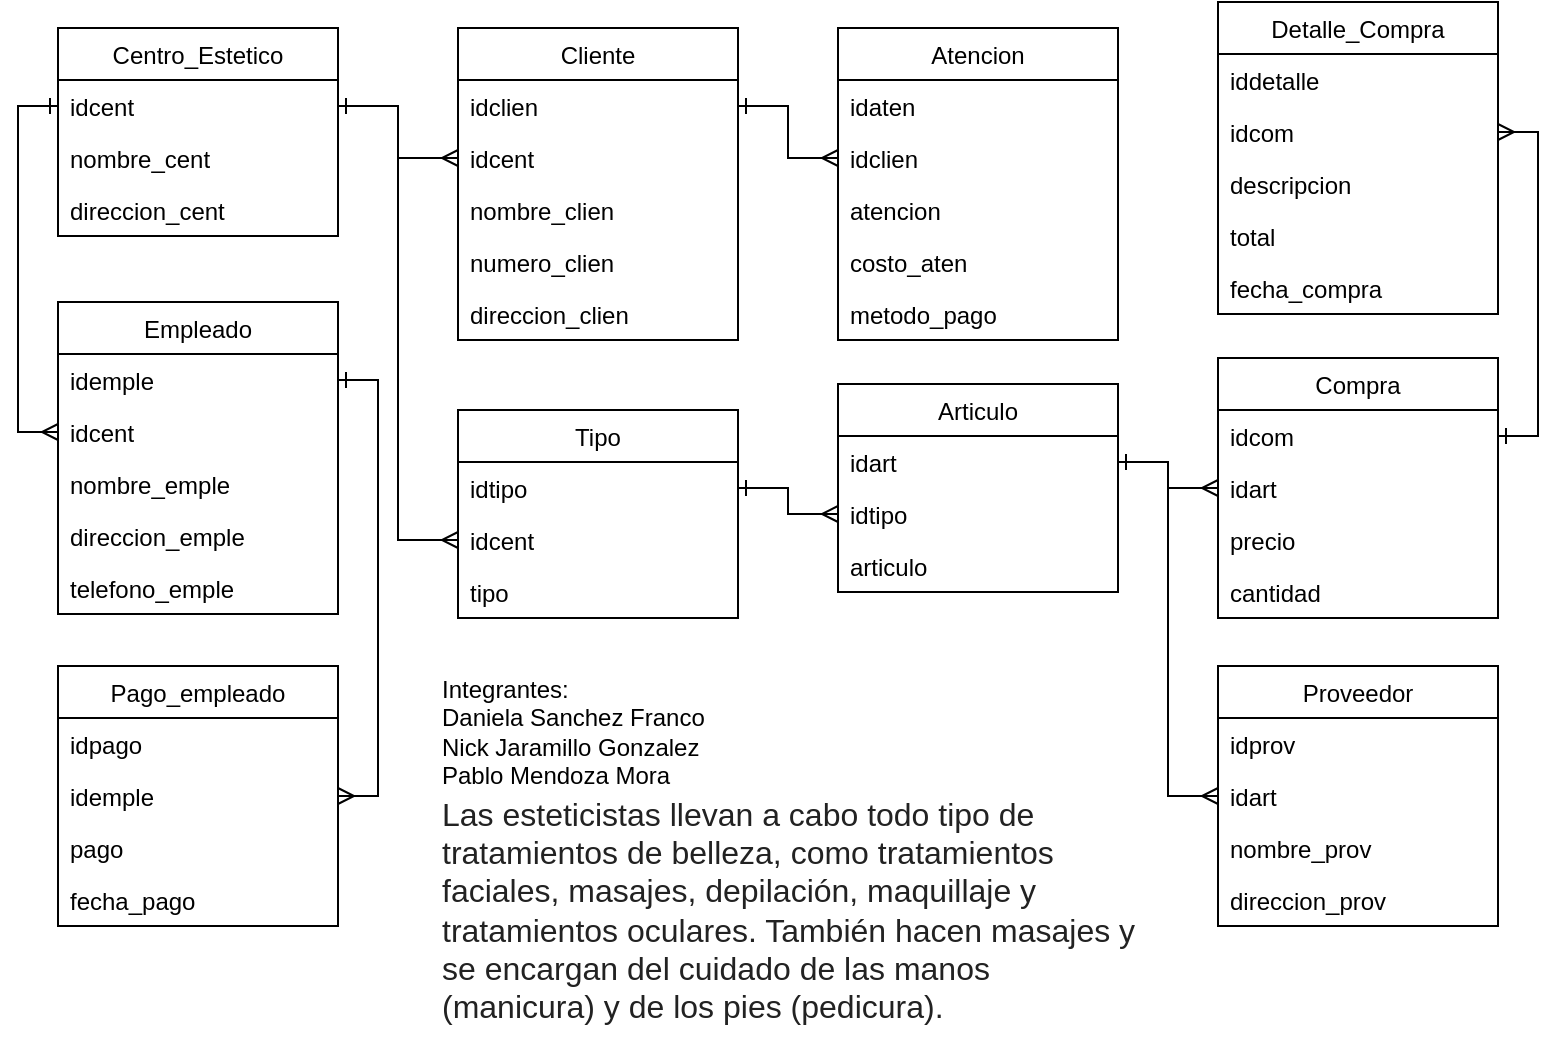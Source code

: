 <mxfile version="13.6.2" type="device"><diagram id="fXzpSajJcS-YKWXe8JEW" name="Page-1"><mxGraphModel dx="782" dy="706" grid="1" gridSize="10" guides="1" tooltips="1" connect="1" arrows="1" fold="1" page="1" pageScale="1" pageWidth="1654" pageHeight="2336" math="0" shadow="0"><root><mxCell id="0"/><mxCell id="1" parent="0"/><mxCell id="fHpfpGWmAlsZNBXgfQSd-3" value="&lt;span style=&quot;color: rgb(34 , 34 , 34) ; font-family: &amp;#34;arial&amp;#34; , sans-serif ; font-size: 16px ; font-style: normal ; letter-spacing: normal ; text-align: left ; text-indent: 0px ; text-transform: none ; word-spacing: 0px ; background-color: rgb(255 , 255 , 255) ; display: inline ; float: none&quot;&gt;Las esteticistas llevan a cabo todo tipo de tratamientos de belleza, como tratamientos faciales, masajes, depilación, maquillaje y tratamientos oculares. También hacen masajes y se&lt;/span&gt;&lt;span style=&quot;color: rgb(34 , 34 , 34) ; font-family: &amp;#34;arial&amp;#34; , sans-serif ; font-size: 16px ; font-style: normal ; font-weight: 400 ; letter-spacing: normal ; text-align: left ; text-indent: 0px ; text-transform: none ; word-spacing: 0px ; background-color: rgb(255 , 255 , 255) ; display: inline ; float: none&quot;&gt;&lt;span&gt;&amp;nbsp;&lt;/span&gt;encargan del cuidado de las manos (manicura) y de los pies (pedicura).&lt;/span&gt;" style="text;whiteSpace=wrap;html=1;" parent="1" vertex="1"><mxGeometry x="770" y="440" width="350" height="128.5" as="geometry"/></mxCell><mxCell id="9OGoMY7235i-7GJWD0QQ-28" value="Integrantes:&lt;br&gt;Daniela Sanchez Franco&lt;br&gt;Nick Jaramillo Gonzalez&lt;br&gt;Pablo Mendoza Mora" style="text;whiteSpace=wrap;html=1;" parent="1" vertex="1"><mxGeometry x="770" y="380" width="150" height="70" as="geometry"/></mxCell><mxCell id="iUiFNId3uIP_H5xXV-gQ-16" style="edgeStyle=orthogonalEdgeStyle;rounded=0;orthogonalLoop=1;jettySize=auto;html=1;exitX=0;exitY=0.5;exitDx=0;exitDy=0;entryX=0;entryY=0.5;entryDx=0;entryDy=0;endArrow=ERmany;endFill=0;startArrow=ERone;startFill=0;" parent="1" source="h3nMFNdH1yagTJmf40ca-8" target="h3nMFNdH1yagTJmf40ca-19" edge="1"><mxGeometry relative="1" as="geometry"/></mxCell><mxCell id="h3nMFNdH1yagTJmf40ca-7" value="Centro_Estetico" style="swimlane;fontStyle=0;childLayout=stackLayout;horizontal=1;startSize=26;fillColor=none;horizontalStack=0;resizeParent=1;resizeParentMax=0;resizeLast=0;collapsible=1;marginBottom=0;" parent="1" vertex="1"><mxGeometry x="580" y="63" width="140" height="104" as="geometry"/></mxCell><mxCell id="h3nMFNdH1yagTJmf40ca-8" value="idcent" style="text;strokeColor=none;fillColor=none;align=left;verticalAlign=top;spacingLeft=4;spacingRight=4;overflow=hidden;rotatable=0;points=[[0,0.5],[1,0.5]];portConstraint=eastwest;" parent="h3nMFNdH1yagTJmf40ca-7" vertex="1"><mxGeometry y="26" width="140" height="26" as="geometry"/></mxCell><mxCell id="h3nMFNdH1yagTJmf40ca-9" value="nombre_cent" style="text;strokeColor=none;fillColor=none;align=left;verticalAlign=top;spacingLeft=4;spacingRight=4;overflow=hidden;rotatable=0;points=[[0,0.5],[1,0.5]];portConstraint=eastwest;" parent="h3nMFNdH1yagTJmf40ca-7" vertex="1"><mxGeometry y="52" width="140" height="26" as="geometry"/></mxCell><mxCell id="h3nMFNdH1yagTJmf40ca-10" value="direccion_cent" style="text;strokeColor=none;fillColor=none;align=left;verticalAlign=top;spacingLeft=4;spacingRight=4;overflow=hidden;rotatable=0;points=[[0,0.5],[1,0.5]];portConstraint=eastwest;" parent="h3nMFNdH1yagTJmf40ca-7" vertex="1"><mxGeometry y="78" width="140" height="26" as="geometry"/></mxCell><mxCell id="h3nMFNdH1yagTJmf40ca-17" value="Empleado" style="swimlane;fontStyle=0;childLayout=stackLayout;horizontal=1;startSize=26;fillColor=none;horizontalStack=0;resizeParent=1;resizeParentMax=0;resizeLast=0;collapsible=1;marginBottom=0;" parent="1" vertex="1"><mxGeometry x="580" y="200" width="140" height="156" as="geometry"/></mxCell><mxCell id="h3nMFNdH1yagTJmf40ca-18" value="idemple" style="text;strokeColor=none;fillColor=none;align=left;verticalAlign=top;spacingLeft=4;spacingRight=4;overflow=hidden;rotatable=0;points=[[0,0.5],[1,0.5]];portConstraint=eastwest;" parent="h3nMFNdH1yagTJmf40ca-17" vertex="1"><mxGeometry y="26" width="140" height="26" as="geometry"/></mxCell><mxCell id="h3nMFNdH1yagTJmf40ca-19" value="idcent" style="text;strokeColor=none;fillColor=none;align=left;verticalAlign=top;spacingLeft=4;spacingRight=4;overflow=hidden;rotatable=0;points=[[0,0.5],[1,0.5]];portConstraint=eastwest;" parent="h3nMFNdH1yagTJmf40ca-17" vertex="1"><mxGeometry y="52" width="140" height="26" as="geometry"/></mxCell><mxCell id="h3nMFNdH1yagTJmf40ca-20" value="nombre_emple" style="text;strokeColor=none;fillColor=none;align=left;verticalAlign=top;spacingLeft=4;spacingRight=4;overflow=hidden;rotatable=0;points=[[0,0.5],[1,0.5]];portConstraint=eastwest;" parent="h3nMFNdH1yagTJmf40ca-17" vertex="1"><mxGeometry y="78" width="140" height="26" as="geometry"/></mxCell><mxCell id="h3nMFNdH1yagTJmf40ca-21" value="direccion_emple" style="text;strokeColor=none;fillColor=none;align=left;verticalAlign=top;spacingLeft=4;spacingRight=4;overflow=hidden;rotatable=0;points=[[0,0.5],[1,0.5]];portConstraint=eastwest;" parent="h3nMFNdH1yagTJmf40ca-17" vertex="1"><mxGeometry y="104" width="140" height="26" as="geometry"/></mxCell><mxCell id="fHpfpGWmAlsZNBXgfQSd-2" value="telefono_emple" style="text;strokeColor=none;fillColor=none;align=left;verticalAlign=top;spacingLeft=4;spacingRight=4;overflow=hidden;rotatable=0;points=[[0,0.5],[1,0.5]];portConstraint=eastwest;" parent="h3nMFNdH1yagTJmf40ca-17" vertex="1"><mxGeometry y="130" width="140" height="26" as="geometry"/></mxCell><mxCell id="iUiFNId3uIP_H5xXV-gQ-29" style="edgeStyle=orthogonalEdgeStyle;rounded=0;orthogonalLoop=1;jettySize=auto;html=1;exitX=1;exitY=0.5;exitDx=0;exitDy=0;entryX=1;entryY=0.5;entryDx=0;entryDy=0;startArrow=ERone;startFill=0;endArrow=ERmany;endFill=0;" parent="1" source="h3nMFNdH1yagTJmf40ca-18" target="h3nMFNdH1yagTJmf40ca-44" edge="1"><mxGeometry relative="1" as="geometry"/></mxCell><mxCell id="iUiFNId3uIP_H5xXV-gQ-30" style="edgeStyle=orthogonalEdgeStyle;rounded=0;orthogonalLoop=1;jettySize=auto;html=1;exitX=1;exitY=0.5;exitDx=0;exitDy=0;entryX=0;entryY=0.5;entryDx=0;entryDy=0;startArrow=ERone;startFill=0;endArrow=ERmany;endFill=0;" parent="1" source="h3nMFNdH1yagTJmf40ca-8" target="iUiFNId3uIP_H5xXV-gQ-23" edge="1"><mxGeometry relative="1" as="geometry"/></mxCell><mxCell id="iUiFNId3uIP_H5xXV-gQ-31" style="edgeStyle=orthogonalEdgeStyle;rounded=0;orthogonalLoop=1;jettySize=auto;html=1;exitX=1;exitY=0.5;exitDx=0;exitDy=0;entryX=0;entryY=0.5;entryDx=0;entryDy=0;startArrow=ERone;startFill=0;endArrow=ERmany;endFill=0;" parent="1" source="h3nMFNdH1yagTJmf40ca-33" target="iUiFNId3uIP_H5xXV-gQ-4" edge="1"><mxGeometry relative="1" as="geometry"/></mxCell><mxCell id="h3nMFNdH1yagTJmf40ca-42" value="Pago_empleado" style="swimlane;fontStyle=0;childLayout=stackLayout;horizontal=1;startSize=26;fillColor=none;horizontalStack=0;resizeParent=1;resizeParentMax=0;resizeLast=0;collapsible=1;marginBottom=0;" parent="1" vertex="1"><mxGeometry x="580" y="382" width="140" height="130" as="geometry"/></mxCell><mxCell id="h3nMFNdH1yagTJmf40ca-43" value="idpago" style="text;strokeColor=none;fillColor=none;align=left;verticalAlign=top;spacingLeft=4;spacingRight=4;overflow=hidden;rotatable=0;points=[[0,0.5],[1,0.5]];portConstraint=eastwest;" parent="h3nMFNdH1yagTJmf40ca-42" vertex="1"><mxGeometry y="26" width="140" height="26" as="geometry"/></mxCell><mxCell id="h3nMFNdH1yagTJmf40ca-44" value="idemple" style="text;strokeColor=none;fillColor=none;align=left;verticalAlign=top;spacingLeft=4;spacingRight=4;overflow=hidden;rotatable=0;points=[[0,0.5],[1,0.5]];portConstraint=eastwest;" parent="h3nMFNdH1yagTJmf40ca-42" vertex="1"><mxGeometry y="52" width="140" height="26" as="geometry"/></mxCell><mxCell id="iUiFNId3uIP_H5xXV-gQ-2" value="pago" style="text;strokeColor=none;fillColor=none;align=left;verticalAlign=top;spacingLeft=4;spacingRight=4;overflow=hidden;rotatable=0;points=[[0,0.5],[1,0.5]];portConstraint=eastwest;" parent="h3nMFNdH1yagTJmf40ca-42" vertex="1"><mxGeometry y="78" width="140" height="26" as="geometry"/></mxCell><mxCell id="iUiFNId3uIP_H5xXV-gQ-40" value="fecha_pago" style="text;strokeColor=none;fillColor=none;align=left;verticalAlign=top;spacingLeft=4;spacingRight=4;overflow=hidden;rotatable=0;points=[[0,0.5],[1,0.5]];portConstraint=eastwest;" parent="h3nMFNdH1yagTJmf40ca-42" vertex="1"><mxGeometry y="104" width="140" height="26" as="geometry"/></mxCell><mxCell id="h3nMFNdH1yagTJmf40ca-32" value="Cliente" style="swimlane;fontStyle=0;childLayout=stackLayout;horizontal=1;startSize=26;fillColor=none;horizontalStack=0;resizeParent=1;resizeParentMax=0;resizeLast=0;collapsible=1;marginBottom=0;" parent="1" vertex="1"><mxGeometry x="780" y="63" width="140" height="156" as="geometry"/></mxCell><mxCell id="h3nMFNdH1yagTJmf40ca-33" value="idclien" style="text;strokeColor=none;fillColor=none;align=left;verticalAlign=top;spacingLeft=4;spacingRight=4;overflow=hidden;rotatable=0;points=[[0,0.5],[1,0.5]];portConstraint=eastwest;" parent="h3nMFNdH1yagTJmf40ca-32" vertex="1"><mxGeometry y="26" width="140" height="26" as="geometry"/></mxCell><mxCell id="iUiFNId3uIP_H5xXV-gQ-23" value="idcent" style="text;strokeColor=none;fillColor=none;align=left;verticalAlign=top;spacingLeft=4;spacingRight=4;overflow=hidden;rotatable=0;points=[[0,0.5],[1,0.5]];portConstraint=eastwest;" parent="h3nMFNdH1yagTJmf40ca-32" vertex="1"><mxGeometry y="52" width="140" height="26" as="geometry"/></mxCell><mxCell id="h3nMFNdH1yagTJmf40ca-34" value="nombre_clien" style="text;strokeColor=none;fillColor=none;align=left;verticalAlign=top;spacingLeft=4;spacingRight=4;overflow=hidden;rotatable=0;points=[[0,0.5],[1,0.5]];portConstraint=eastwest;" parent="h3nMFNdH1yagTJmf40ca-32" vertex="1"><mxGeometry y="78" width="140" height="26" as="geometry"/></mxCell><mxCell id="h3nMFNdH1yagTJmf40ca-35" value="numero_clien" style="text;strokeColor=none;fillColor=none;align=left;verticalAlign=top;spacingLeft=4;spacingRight=4;overflow=hidden;rotatable=0;points=[[0,0.5],[1,0.5]];portConstraint=eastwest;" parent="h3nMFNdH1yagTJmf40ca-32" vertex="1"><mxGeometry y="104" width="140" height="26" as="geometry"/></mxCell><mxCell id="h3nMFNdH1yagTJmf40ca-36" value="direccion_clien" style="text;strokeColor=none;fillColor=none;align=left;verticalAlign=top;spacingLeft=4;spacingRight=4;overflow=hidden;rotatable=0;points=[[0,0.5],[1,0.5]];portConstraint=eastwest;" parent="h3nMFNdH1yagTJmf40ca-32" vertex="1"><mxGeometry y="130" width="140" height="26" as="geometry"/></mxCell><mxCell id="h3nMFNdH1yagTJmf40ca-52" value="Atencion" style="swimlane;fontStyle=0;childLayout=stackLayout;horizontal=1;startSize=26;fillColor=none;horizontalStack=0;resizeParent=1;resizeParentMax=0;resizeLast=0;collapsible=1;marginBottom=0;" parent="1" vertex="1"><mxGeometry x="970" y="63" width="140" height="156" as="geometry"/></mxCell><mxCell id="h3nMFNdH1yagTJmf40ca-53" value="idaten" style="text;strokeColor=none;fillColor=none;align=left;verticalAlign=top;spacingLeft=4;spacingRight=4;overflow=hidden;rotatable=0;points=[[0,0.5],[1,0.5]];portConstraint=eastwest;" parent="h3nMFNdH1yagTJmf40ca-52" vertex="1"><mxGeometry y="26" width="140" height="26" as="geometry"/></mxCell><mxCell id="iUiFNId3uIP_H5xXV-gQ-4" value="idclien" style="text;strokeColor=none;fillColor=none;align=left;verticalAlign=top;spacingLeft=4;spacingRight=4;overflow=hidden;rotatable=0;points=[[0,0.5],[1,0.5]];portConstraint=eastwest;" parent="h3nMFNdH1yagTJmf40ca-52" vertex="1"><mxGeometry y="52" width="140" height="26" as="geometry"/></mxCell><mxCell id="m5xm6onwGcb-c_bMZ4bw-4" value="atencion" style="text;strokeColor=none;fillColor=none;align=left;verticalAlign=top;spacingLeft=4;spacingRight=4;overflow=hidden;rotatable=0;points=[[0,0.5],[1,0.5]];portConstraint=eastwest;" parent="h3nMFNdH1yagTJmf40ca-52" vertex="1"><mxGeometry y="78" width="140" height="26" as="geometry"/></mxCell><mxCell id="h3nMFNdH1yagTJmf40ca-55" value="costo_aten" style="text;strokeColor=none;fillColor=none;align=left;verticalAlign=top;spacingLeft=4;spacingRight=4;overflow=hidden;rotatable=0;points=[[0,0.5],[1,0.5]];portConstraint=eastwest;" parent="h3nMFNdH1yagTJmf40ca-52" vertex="1"><mxGeometry y="104" width="140" height="26" as="geometry"/></mxCell><mxCell id="h3nMFNdH1yagTJmf40ca-56" value="metodo_pago" style="text;strokeColor=none;fillColor=none;align=left;verticalAlign=top;spacingLeft=4;spacingRight=4;overflow=hidden;rotatable=0;points=[[0,0.5],[1,0.5]];portConstraint=eastwest;" parent="h3nMFNdH1yagTJmf40ca-52" vertex="1"><mxGeometry y="130" width="140" height="26" as="geometry"/></mxCell><mxCell id="iUiFNId3uIP_H5xXV-gQ-7" value="Tipo" style="swimlane;fontStyle=0;childLayout=stackLayout;horizontal=1;startSize=26;fillColor=none;horizontalStack=0;resizeParent=1;resizeParentMax=0;resizeLast=0;collapsible=1;marginBottom=0;" parent="1" vertex="1"><mxGeometry x="780" y="254" width="140" height="104" as="geometry"/></mxCell><mxCell id="iUiFNId3uIP_H5xXV-gQ-8" value="idtipo" style="text;strokeColor=none;fillColor=none;align=left;verticalAlign=top;spacingLeft=4;spacingRight=4;overflow=hidden;rotatable=0;points=[[0,0.5],[1,0.5]];portConstraint=eastwest;" parent="iUiFNId3uIP_H5xXV-gQ-7" vertex="1"><mxGeometry y="26" width="140" height="26" as="geometry"/></mxCell><mxCell id="m5xm6onwGcb-c_bMZ4bw-8" value="idcent" style="text;strokeColor=none;fillColor=none;align=left;verticalAlign=top;spacingLeft=4;spacingRight=4;overflow=hidden;rotatable=0;points=[[0,0.5],[1,0.5]];portConstraint=eastwest;" parent="iUiFNId3uIP_H5xXV-gQ-7" vertex="1"><mxGeometry y="52" width="140" height="26" as="geometry"/></mxCell><mxCell id="m5xm6onwGcb-c_bMZ4bw-5" value="tipo" style="text;strokeColor=none;fillColor=none;align=left;verticalAlign=top;spacingLeft=4;spacingRight=4;overflow=hidden;rotatable=0;points=[[0,0.5],[1,0.5]];portConstraint=eastwest;" parent="iUiFNId3uIP_H5xXV-gQ-7" vertex="1"><mxGeometry y="78" width="140" height="26" as="geometry"/></mxCell><mxCell id="m5xm6onwGcb-c_bMZ4bw-17" style="edgeStyle=orthogonalEdgeStyle;rounded=0;orthogonalLoop=1;jettySize=auto;html=1;exitX=1;exitY=0.5;exitDx=0;exitDy=0;entryX=0;entryY=0.5;entryDx=0;entryDy=0;startArrow=ERone;startFill=0;endArrow=ERmany;endFill=0;" parent="1" source="h3nMFNdH1yagTJmf40ca-8" target="m5xm6onwGcb-c_bMZ4bw-8" edge="1"><mxGeometry relative="1" as="geometry"/></mxCell><mxCell id="m5xm6onwGcb-c_bMZ4bw-18" style="edgeStyle=orthogonalEdgeStyle;rounded=0;orthogonalLoop=1;jettySize=auto;html=1;exitX=1;exitY=0.5;exitDx=0;exitDy=0;entryX=0;entryY=0.5;entryDx=0;entryDy=0;startArrow=ERone;startFill=0;endArrow=ERmany;endFill=0;" parent="1" source="iUiFNId3uIP_H5xXV-gQ-8" target="iUiFNId3uIP_H5xXV-gQ-15" edge="1"><mxGeometry relative="1" as="geometry"/></mxCell><mxCell id="m5xm6onwGcb-c_bMZ4bw-25" style="edgeStyle=orthogonalEdgeStyle;rounded=0;orthogonalLoop=1;jettySize=auto;html=1;exitX=1;exitY=0.5;exitDx=0;exitDy=0;entryX=0;entryY=0.5;entryDx=0;entryDy=0;startArrow=ERone;startFill=0;endArrow=ERmany;endFill=0;" parent="1" source="h3nMFNdH1yagTJmf40ca-38" target="m5xm6onwGcb-c_bMZ4bw-1" edge="1"><mxGeometry relative="1" as="geometry"/></mxCell><mxCell id="m5xm6onwGcb-c_bMZ4bw-26" style="edgeStyle=orthogonalEdgeStyle;rounded=0;orthogonalLoop=1;jettySize=auto;html=1;exitX=1;exitY=0.5;exitDx=0;exitDy=0;entryX=0;entryY=0.5;entryDx=0;entryDy=0;startArrow=ERone;startFill=0;endArrow=ERmany;endFill=0;" parent="1" source="h3nMFNdH1yagTJmf40ca-38" target="h3nMFNdH1yagTJmf40ca-25" edge="1"><mxGeometry relative="1" as="geometry"/></mxCell><mxCell id="m5xm6onwGcb-c_bMZ4bw-27" style="edgeStyle=orthogonalEdgeStyle;rounded=0;orthogonalLoop=1;jettySize=auto;html=1;exitX=1;exitY=0.5;exitDx=0;exitDy=0;entryX=1;entryY=0.5;entryDx=0;entryDy=0;startArrow=ERone;startFill=0;endArrow=ERmany;endFill=0;" parent="1" source="h3nMFNdH1yagTJmf40ca-23" target="fHpfpGWmAlsZNBXgfQSd-25" edge="1"><mxGeometry relative="1" as="geometry"/></mxCell><mxCell id="h3nMFNdH1yagTJmf40ca-47" value="Proveedor" style="swimlane;fontStyle=0;childLayout=stackLayout;horizontal=1;startSize=26;fillColor=none;horizontalStack=0;resizeParent=1;resizeParentMax=0;resizeLast=0;collapsible=1;marginBottom=0;" parent="1" vertex="1"><mxGeometry x="1160" y="382" width="140" height="130" as="geometry"/></mxCell><mxCell id="h3nMFNdH1yagTJmf40ca-48" value="idprov" style="text;strokeColor=none;fillColor=none;align=left;verticalAlign=top;spacingLeft=4;spacingRight=4;overflow=hidden;rotatable=0;points=[[0,0.5],[1,0.5]];portConstraint=eastwest;" parent="h3nMFNdH1yagTJmf40ca-47" vertex="1"><mxGeometry y="26" width="140" height="26" as="geometry"/></mxCell><mxCell id="m5xm6onwGcb-c_bMZ4bw-1" value="idart" style="text;strokeColor=none;fillColor=none;align=left;verticalAlign=top;spacingLeft=4;spacingRight=4;overflow=hidden;rotatable=0;points=[[0,0.5],[1,0.5]];portConstraint=eastwest;" parent="h3nMFNdH1yagTJmf40ca-47" vertex="1"><mxGeometry y="52" width="140" height="26" as="geometry"/></mxCell><mxCell id="h3nMFNdH1yagTJmf40ca-50" value="nombre_prov" style="text;strokeColor=none;fillColor=none;align=left;verticalAlign=top;spacingLeft=4;spacingRight=4;overflow=hidden;rotatable=0;points=[[0,0.5],[1,0.5]];portConstraint=eastwest;" parent="h3nMFNdH1yagTJmf40ca-47" vertex="1"><mxGeometry y="78" width="140" height="26" as="geometry"/></mxCell><mxCell id="fHpfpGWmAlsZNBXgfQSd-21" value="direccion_prov" style="text;strokeColor=none;fillColor=none;align=left;verticalAlign=top;spacingLeft=4;spacingRight=4;overflow=hidden;rotatable=0;points=[[0,0.5],[1,0.5]];portConstraint=eastwest;" parent="h3nMFNdH1yagTJmf40ca-47" vertex="1"><mxGeometry y="104" width="140" height="26" as="geometry"/></mxCell><mxCell id="h3nMFNdH1yagTJmf40ca-22" value="Compra" style="swimlane;fontStyle=0;childLayout=stackLayout;horizontal=1;startSize=26;fillColor=none;horizontalStack=0;resizeParent=1;resizeParentMax=0;resizeLast=0;collapsible=1;marginBottom=0;" parent="1" vertex="1"><mxGeometry x="1160" y="228" width="140" height="130" as="geometry"/></mxCell><mxCell id="h3nMFNdH1yagTJmf40ca-23" value="idcom" style="text;strokeColor=none;fillColor=none;align=left;verticalAlign=top;spacingLeft=4;spacingRight=4;overflow=hidden;rotatable=0;points=[[0,0.5],[1,0.5]];portConstraint=eastwest;" parent="h3nMFNdH1yagTJmf40ca-22" vertex="1"><mxGeometry y="26" width="140" height="26" as="geometry"/></mxCell><mxCell id="h3nMFNdH1yagTJmf40ca-25" value="idart" style="text;strokeColor=none;fillColor=none;align=left;verticalAlign=top;spacingLeft=4;spacingRight=4;overflow=hidden;rotatable=0;points=[[0,0.5],[1,0.5]];portConstraint=eastwest;" parent="h3nMFNdH1yagTJmf40ca-22" vertex="1"><mxGeometry y="52" width="140" height="26" as="geometry"/></mxCell><mxCell id="9OGoMY7235i-7GJWD0QQ-1" value="precio" style="text;strokeColor=none;fillColor=none;align=left;verticalAlign=top;spacingLeft=4;spacingRight=4;overflow=hidden;rotatable=0;points=[[0,0.5],[1,0.5]];portConstraint=eastwest;" parent="h3nMFNdH1yagTJmf40ca-22" vertex="1"><mxGeometry y="78" width="140" height="26" as="geometry"/></mxCell><mxCell id="Md8_g9X_QIX1K05gJE6i-10" value="cantidad" style="text;strokeColor=none;fillColor=none;align=left;verticalAlign=top;spacingLeft=4;spacingRight=4;overflow=hidden;rotatable=0;points=[[0,0.5],[1,0.5]];portConstraint=eastwest;" parent="h3nMFNdH1yagTJmf40ca-22" vertex="1"><mxGeometry y="104" width="140" height="26" as="geometry"/></mxCell><mxCell id="h3nMFNdH1yagTJmf40ca-37" value="Articulo" style="swimlane;fontStyle=0;childLayout=stackLayout;horizontal=1;startSize=26;fillColor=none;horizontalStack=0;resizeParent=1;resizeParentMax=0;resizeLast=0;collapsible=1;marginBottom=0;" parent="1" vertex="1"><mxGeometry x="970" y="241" width="140" height="104" as="geometry"/></mxCell><mxCell id="h3nMFNdH1yagTJmf40ca-38" value="idart" style="text;strokeColor=none;fillColor=none;align=left;verticalAlign=top;spacingLeft=4;spacingRight=4;overflow=hidden;rotatable=0;points=[[0,0.5],[1,0.5]];portConstraint=eastwest;" parent="h3nMFNdH1yagTJmf40ca-37" vertex="1"><mxGeometry y="26" width="140" height="26" as="geometry"/></mxCell><mxCell id="iUiFNId3uIP_H5xXV-gQ-15" value="idtipo" style="text;strokeColor=none;fillColor=none;align=left;verticalAlign=top;spacingLeft=4;spacingRight=4;overflow=hidden;rotatable=0;points=[[0,0.5],[1,0.5]];portConstraint=eastwest;" parent="h3nMFNdH1yagTJmf40ca-37" vertex="1"><mxGeometry y="52" width="140" height="26" as="geometry"/></mxCell><mxCell id="h3nMFNdH1yagTJmf40ca-41" value="articulo" style="text;strokeColor=none;fillColor=none;align=left;verticalAlign=top;spacingLeft=4;spacingRight=4;overflow=hidden;rotatable=0;points=[[0,0.5],[1,0.5]];portConstraint=eastwest;" parent="h3nMFNdH1yagTJmf40ca-37" vertex="1"><mxGeometry y="78" width="140" height="26" as="geometry"/></mxCell><mxCell id="h3nMFNdH1yagTJmf40ca-12" value="Detalle_Compra" style="swimlane;fontStyle=0;childLayout=stackLayout;horizontal=1;startSize=26;fillColor=none;horizontalStack=0;resizeParent=1;resizeParentMax=0;resizeLast=0;collapsible=1;marginBottom=0;" parent="1" vertex="1"><mxGeometry x="1160" y="50" width="140" height="156" as="geometry"/></mxCell><mxCell id="h3nMFNdH1yagTJmf40ca-13" value="iddetalle" style="text;strokeColor=none;fillColor=none;align=left;verticalAlign=top;spacingLeft=4;spacingRight=4;overflow=hidden;rotatable=0;points=[[0,0.5],[1,0.5]];portConstraint=eastwest;" parent="h3nMFNdH1yagTJmf40ca-12" vertex="1"><mxGeometry y="26" width="140" height="26" as="geometry"/></mxCell><mxCell id="fHpfpGWmAlsZNBXgfQSd-25" value="idcom" style="text;strokeColor=none;fillColor=none;align=left;verticalAlign=top;spacingLeft=4;spacingRight=4;overflow=hidden;rotatable=0;points=[[0,0.5],[1,0.5]];portConstraint=eastwest;" parent="h3nMFNdH1yagTJmf40ca-12" vertex="1"><mxGeometry y="52" width="140" height="26" as="geometry"/></mxCell><mxCell id="m5xm6onwGcb-c_bMZ4bw-28" value="descripcion" style="text;strokeColor=none;fillColor=none;align=left;verticalAlign=top;spacingLeft=4;spacingRight=4;overflow=hidden;rotatable=0;points=[[0,0.5],[1,0.5]];portConstraint=eastwest;" parent="h3nMFNdH1yagTJmf40ca-12" vertex="1"><mxGeometry y="78" width="140" height="26" as="geometry"/></mxCell><mxCell id="wWdU-mXs7EyTt_T-dfFC-1" value="total" style="text;strokeColor=none;fillColor=none;align=left;verticalAlign=top;spacingLeft=4;spacingRight=4;overflow=hidden;rotatable=0;points=[[0,0.5],[1,0.5]];portConstraint=eastwest;" vertex="1" parent="h3nMFNdH1yagTJmf40ca-12"><mxGeometry y="104" width="140" height="26" as="geometry"/></mxCell><mxCell id="h3nMFNdH1yagTJmf40ca-16" value="fecha_compra" style="text;strokeColor=none;fillColor=none;align=left;verticalAlign=top;spacingLeft=4;spacingRight=4;overflow=hidden;rotatable=0;points=[[0,0.5],[1,0.5]];portConstraint=eastwest;" parent="h3nMFNdH1yagTJmf40ca-12" vertex="1"><mxGeometry y="130" width="140" height="26" as="geometry"/></mxCell></root></mxGraphModel></diagram></mxfile>